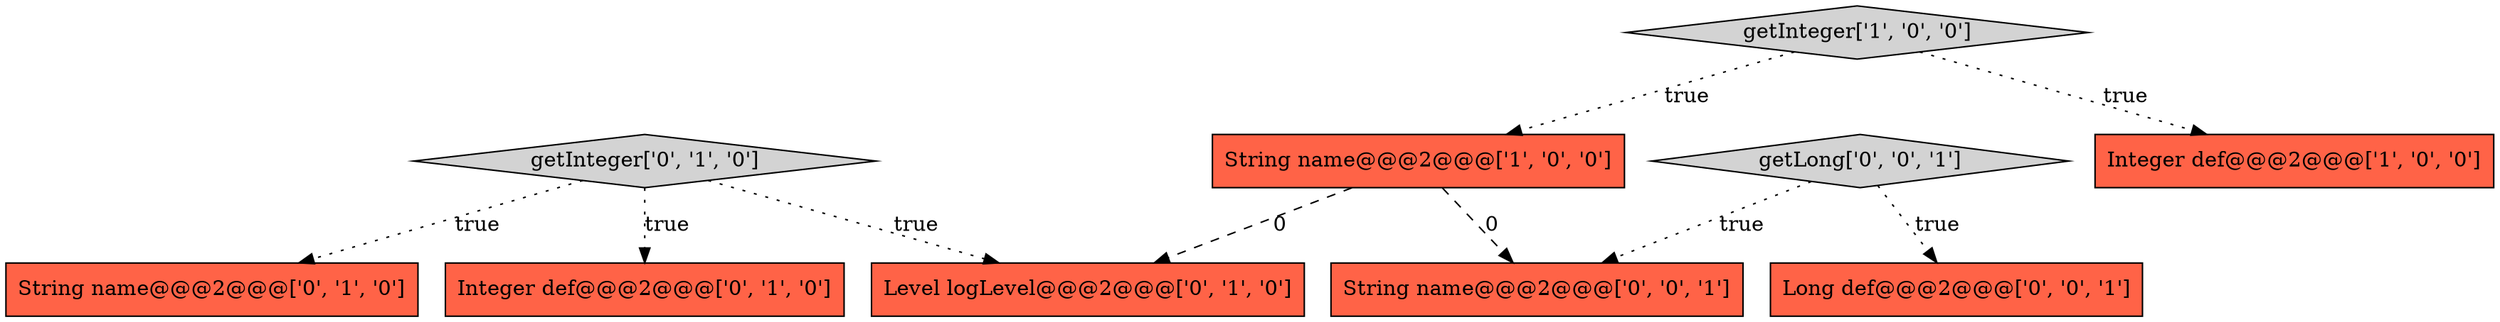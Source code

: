 digraph {
4 [style = filled, label = "String name@@@2@@@['0', '1', '0']", fillcolor = tomato, shape = box image = "AAA0AAABBB2BBB"];
9 [style = filled, label = "String name@@@2@@@['0', '0', '1']", fillcolor = tomato, shape = box image = "AAA0AAABBB3BBB"];
7 [style = filled, label = "getLong['0', '0', '1']", fillcolor = lightgray, shape = diamond image = "AAA0AAABBB3BBB"];
2 [style = filled, label = "String name@@@2@@@['1', '0', '0']", fillcolor = tomato, shape = box image = "AAA1AAABBB1BBB"];
0 [style = filled, label = "Integer def@@@2@@@['1', '0', '0']", fillcolor = tomato, shape = box image = "AAA0AAABBB1BBB"];
5 [style = filled, label = "Integer def@@@2@@@['0', '1', '0']", fillcolor = tomato, shape = box image = "AAA0AAABBB2BBB"];
6 [style = filled, label = "Level logLevel@@@2@@@['0', '1', '0']", fillcolor = tomato, shape = box image = "AAA1AAABBB2BBB"];
8 [style = filled, label = "Long def@@@2@@@['0', '0', '1']", fillcolor = tomato, shape = box image = "AAA0AAABBB3BBB"];
1 [style = filled, label = "getInteger['1', '0', '0']", fillcolor = lightgray, shape = diamond image = "AAA0AAABBB1BBB"];
3 [style = filled, label = "getInteger['0', '1', '0']", fillcolor = lightgray, shape = diamond image = "AAA0AAABBB2BBB"];
3->4 [style = dotted, label="true"];
1->0 [style = dotted, label="true"];
3->5 [style = dotted, label="true"];
7->9 [style = dotted, label="true"];
1->2 [style = dotted, label="true"];
3->6 [style = dotted, label="true"];
7->8 [style = dotted, label="true"];
2->9 [style = dashed, label="0"];
2->6 [style = dashed, label="0"];
}
